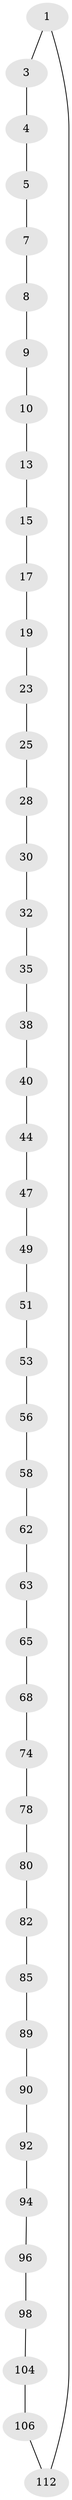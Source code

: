 // original degree distribution, {2: 1.0}
// Generated by graph-tools (version 1.1) at 2025/20/03/04/25 18:20:11]
// undirected, 45 vertices, 45 edges
graph export_dot {
graph [start="1"]
  node [color=gray90,style=filled];
  1 [super="+2"];
  3;
  4;
  5 [super="+6"];
  7;
  8;
  9;
  10 [super="+11"];
  13 [super="+14"];
  15 [super="+16"];
  17 [super="+18"];
  19 [super="+20"];
  23 [super="+24"];
  25 [super="+26"];
  28 [super="+29"];
  30 [super="+31"];
  32 [super="+33"];
  35 [super="+36"];
  38 [super="+39"];
  40 [super="+41"];
  44 [super="+45"];
  47 [super="+48"];
  49 [super="+50"];
  51 [super="+52"];
  53 [super="+54"];
  56 [super="+57"];
  58 [super="+59"];
  62;
  63 [super="+64"];
  65 [super="+66"];
  68 [super="+69"];
  74 [super="+75"];
  78 [super="+79"];
  80 [super="+81"];
  82 [super="+83"];
  85 [super="+86"];
  89;
  90 [super="+91"];
  92 [super="+93"];
  94 [super="+95"];
  96 [super="+97"];
  98 [super="+99"];
  104 [super="+105"];
  106 [super="+107"];
  112 [super="+113"];
  1 -- 3;
  1 -- 112;
  3 -- 4;
  4 -- 5;
  5 -- 7;
  7 -- 8;
  8 -- 9;
  9 -- 10;
  10 -- 13;
  13 -- 15;
  15 -- 17;
  17 -- 19;
  19 -- 23;
  23 -- 25;
  25 -- 28;
  28 -- 30;
  30 -- 32;
  32 -- 35;
  35 -- 38;
  38 -- 40;
  40 -- 44;
  44 -- 47;
  47 -- 49;
  49 -- 51;
  51 -- 53;
  53 -- 56;
  56 -- 58;
  58 -- 62;
  62 -- 63;
  63 -- 65;
  65 -- 68;
  68 -- 74;
  74 -- 78;
  78 -- 80;
  80 -- 82;
  82 -- 85;
  85 -- 89;
  89 -- 90;
  90 -- 92;
  92 -- 94;
  94 -- 96;
  96 -- 98;
  98 -- 104;
  104 -- 106;
  106 -- 112;
}
